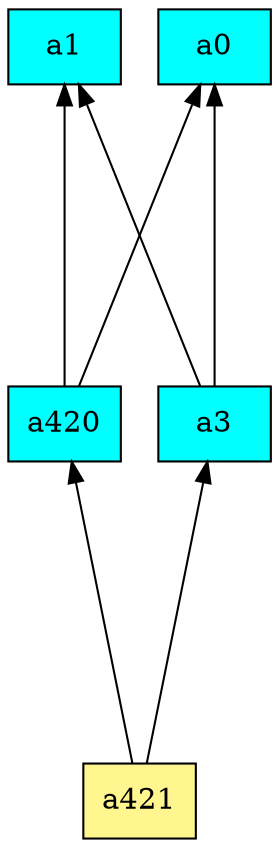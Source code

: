 digraph G {
rankdir=BT;ranksep="2.0";
"a1" [shape=record,fillcolor=cyan,style=filled,label="{a1}"];
"a421" [shape=record,fillcolor=khaki1,style=filled,label="{a421}"];
"a420" [shape=record,fillcolor=cyan,style=filled,label="{a420}"];
"a0" [shape=record,fillcolor=cyan,style=filled,label="{a0}"];
"a3" [shape=record,fillcolor=cyan,style=filled,label="{a3}"];
"a421" -> "a420"
"a421" -> "a3"
"a420" -> "a1"
"a420" -> "a0"
"a3" -> "a1"
"a3" -> "a0"
}
